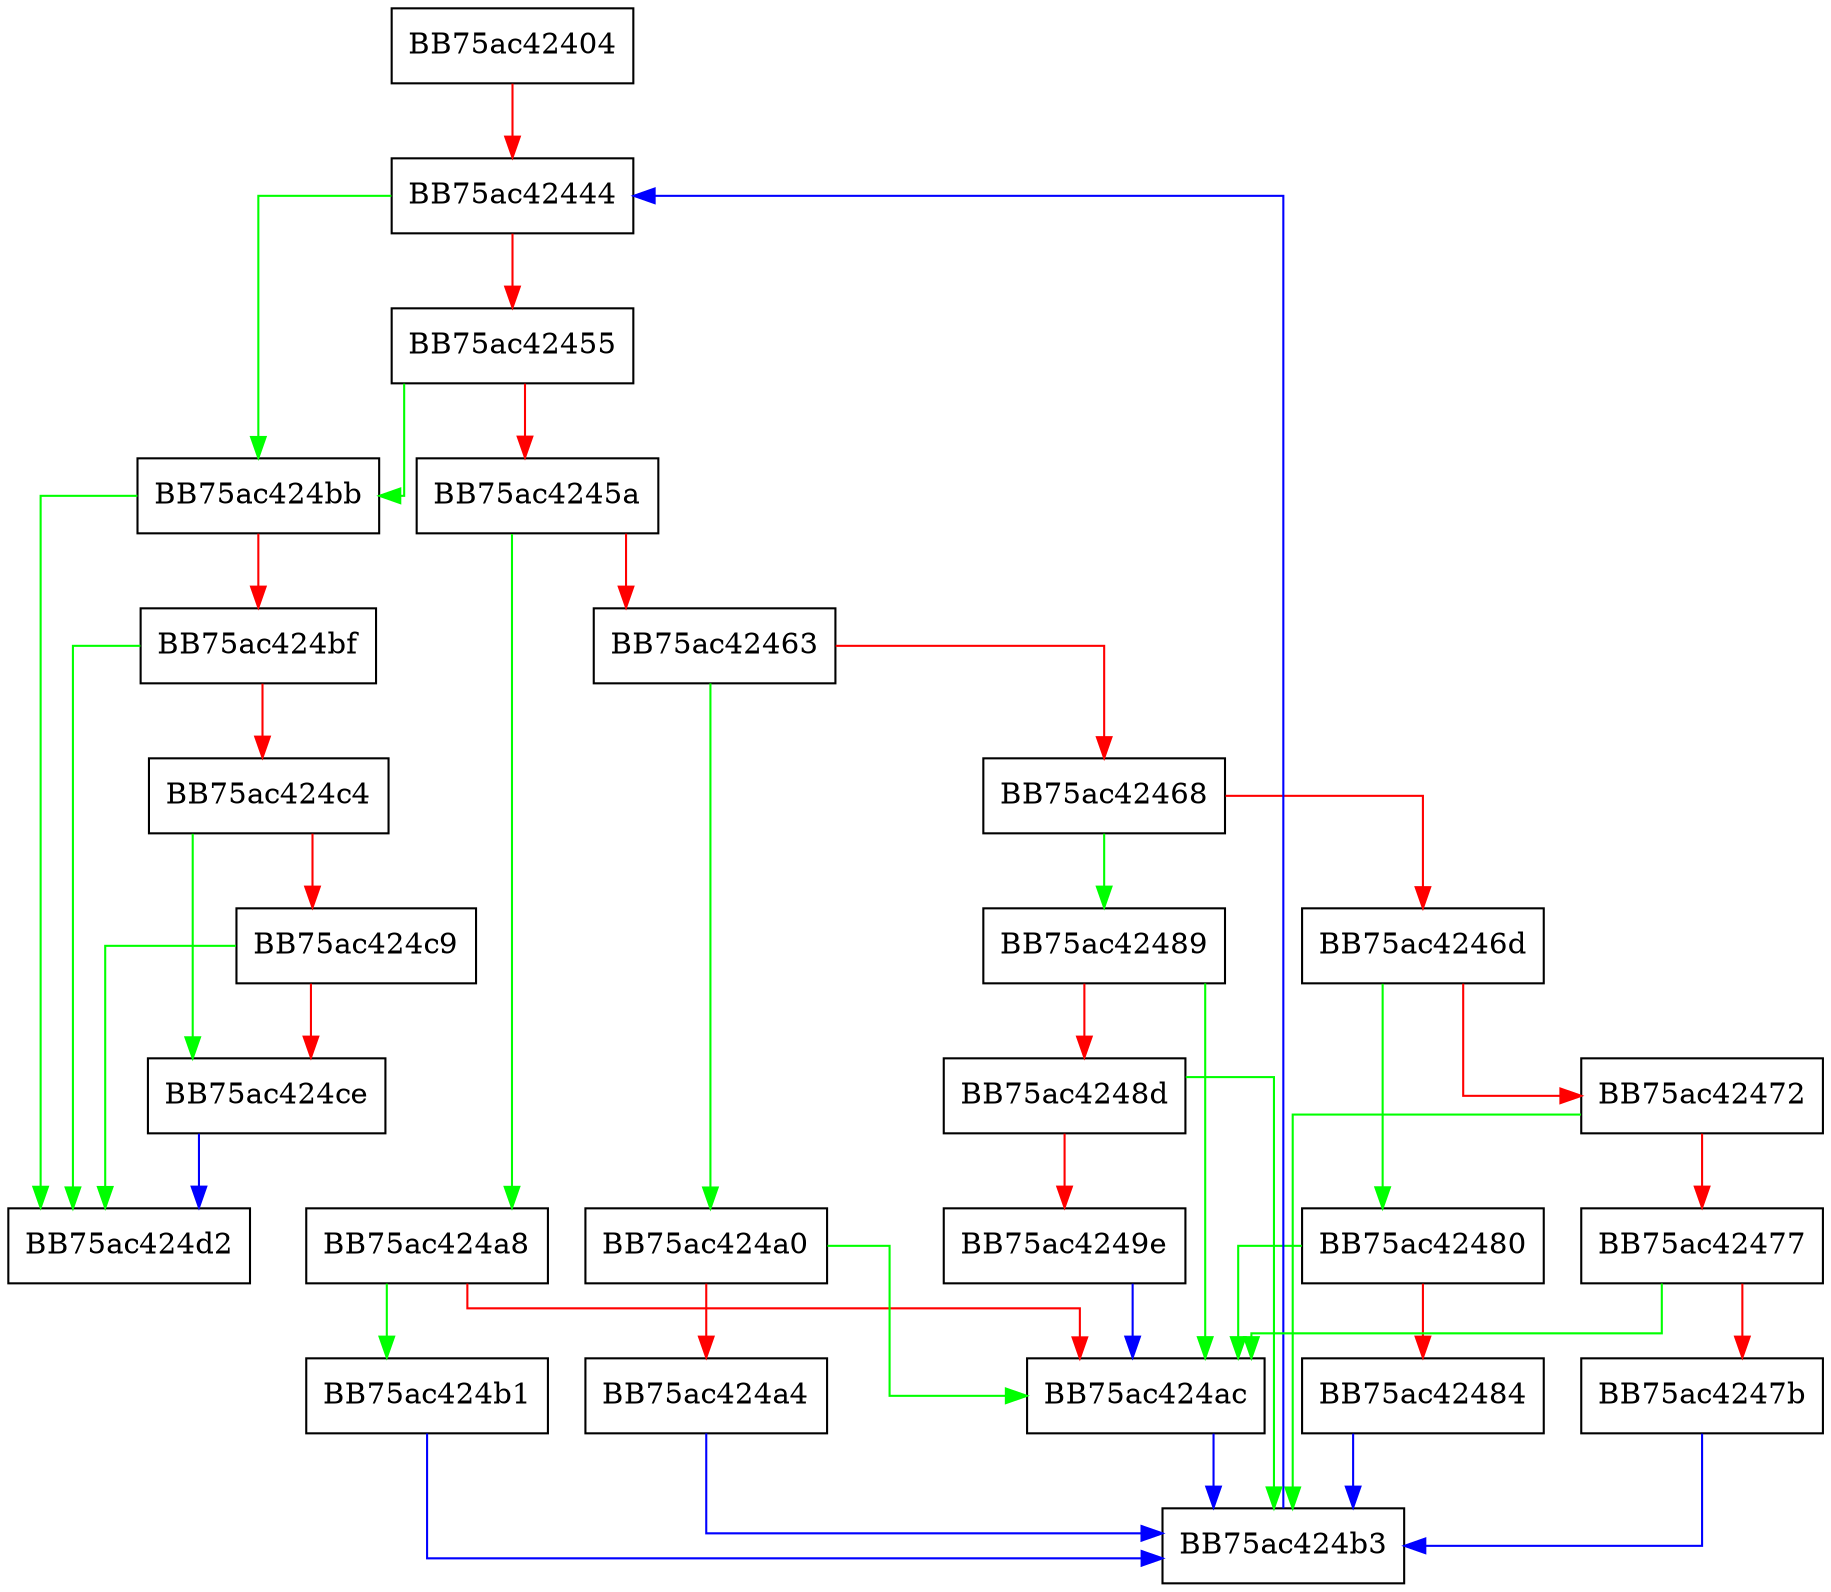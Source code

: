 digraph ParseVolumeRecognitionDescriptors {
  node [shape="box"];
  graph [splines=ortho];
  BB75ac42404 -> BB75ac42444 [color="red"];
  BB75ac42444 -> BB75ac424bb [color="green"];
  BB75ac42444 -> BB75ac42455 [color="red"];
  BB75ac42455 -> BB75ac424bb [color="green"];
  BB75ac42455 -> BB75ac4245a [color="red"];
  BB75ac4245a -> BB75ac424a8 [color="green"];
  BB75ac4245a -> BB75ac42463 [color="red"];
  BB75ac42463 -> BB75ac424a0 [color="green"];
  BB75ac42463 -> BB75ac42468 [color="red"];
  BB75ac42468 -> BB75ac42489 [color="green"];
  BB75ac42468 -> BB75ac4246d [color="red"];
  BB75ac4246d -> BB75ac42480 [color="green"];
  BB75ac4246d -> BB75ac42472 [color="red"];
  BB75ac42472 -> BB75ac424b3 [color="green"];
  BB75ac42472 -> BB75ac42477 [color="red"];
  BB75ac42477 -> BB75ac424ac [color="green"];
  BB75ac42477 -> BB75ac4247b [color="red"];
  BB75ac4247b -> BB75ac424b3 [color="blue"];
  BB75ac42480 -> BB75ac424ac [color="green"];
  BB75ac42480 -> BB75ac42484 [color="red"];
  BB75ac42484 -> BB75ac424b3 [color="blue"];
  BB75ac42489 -> BB75ac424ac [color="green"];
  BB75ac42489 -> BB75ac4248d [color="red"];
  BB75ac4248d -> BB75ac424b3 [color="green"];
  BB75ac4248d -> BB75ac4249e [color="red"];
  BB75ac4249e -> BB75ac424ac [color="blue"];
  BB75ac424a0 -> BB75ac424ac [color="green"];
  BB75ac424a0 -> BB75ac424a4 [color="red"];
  BB75ac424a4 -> BB75ac424b3 [color="blue"];
  BB75ac424a8 -> BB75ac424b1 [color="green"];
  BB75ac424a8 -> BB75ac424ac [color="red"];
  BB75ac424ac -> BB75ac424b3 [color="blue"];
  BB75ac424b1 -> BB75ac424b3 [color="blue"];
  BB75ac424b3 -> BB75ac42444 [color="blue"];
  BB75ac424bb -> BB75ac424d2 [color="green"];
  BB75ac424bb -> BB75ac424bf [color="red"];
  BB75ac424bf -> BB75ac424d2 [color="green"];
  BB75ac424bf -> BB75ac424c4 [color="red"];
  BB75ac424c4 -> BB75ac424ce [color="green"];
  BB75ac424c4 -> BB75ac424c9 [color="red"];
  BB75ac424c9 -> BB75ac424d2 [color="green"];
  BB75ac424c9 -> BB75ac424ce [color="red"];
  BB75ac424ce -> BB75ac424d2 [color="blue"];
}